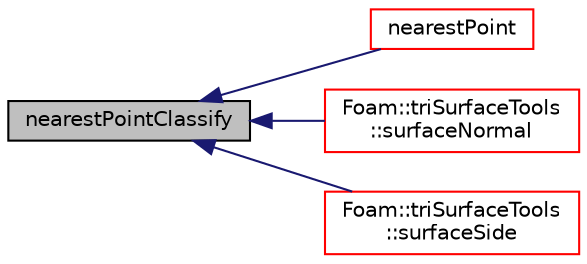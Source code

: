digraph "nearestPointClassify"
{
  bgcolor="transparent";
  edge [fontname="Helvetica",fontsize="10",labelfontname="Helvetica",labelfontsize="10"];
  node [fontname="Helvetica",fontsize="10",shape=record];
  rankdir="LR";
  Node229 [label="nearestPointClassify",height=0.2,width=0.4,color="black", fillcolor="grey75", style="filled", fontcolor="black"];
  Node229 -> Node230 [dir="back",color="midnightblue",fontsize="10",style="solid",fontname="Helvetica"];
  Node230 [label="nearestPoint",height=0.2,width=0.4,color="red",URL="$a28385.html#a9df50148579ad77925cdac3af3d6bd2d",tooltip="Return nearest point to face. "];
  Node229 -> Node232 [dir="back",color="midnightblue",fontsize="10",style="solid",fontname="Helvetica"];
  Node232 [label="Foam::triSurfaceTools\l::surfaceNormal",height=0.2,width=0.4,color="red",URL="$a26673.html#a8eee26c9d18f7a7ae2c5654f82c339d8",tooltip="Triangle (unit) normal. If nearest point to triangle on edge use. "];
  Node229 -> Node237 [dir="back",color="midnightblue",fontsize="10",style="solid",fontname="Helvetica"];
  Node237 [label="Foam::triSurfaceTools\l::surfaceSide",height=0.2,width=0.4,color="red",URL="$a26673.html#ae00858e2e83c342b4f2520e8db4bd345",tooltip="Given nearest point (to sample) on surface determines which side. "];
}
